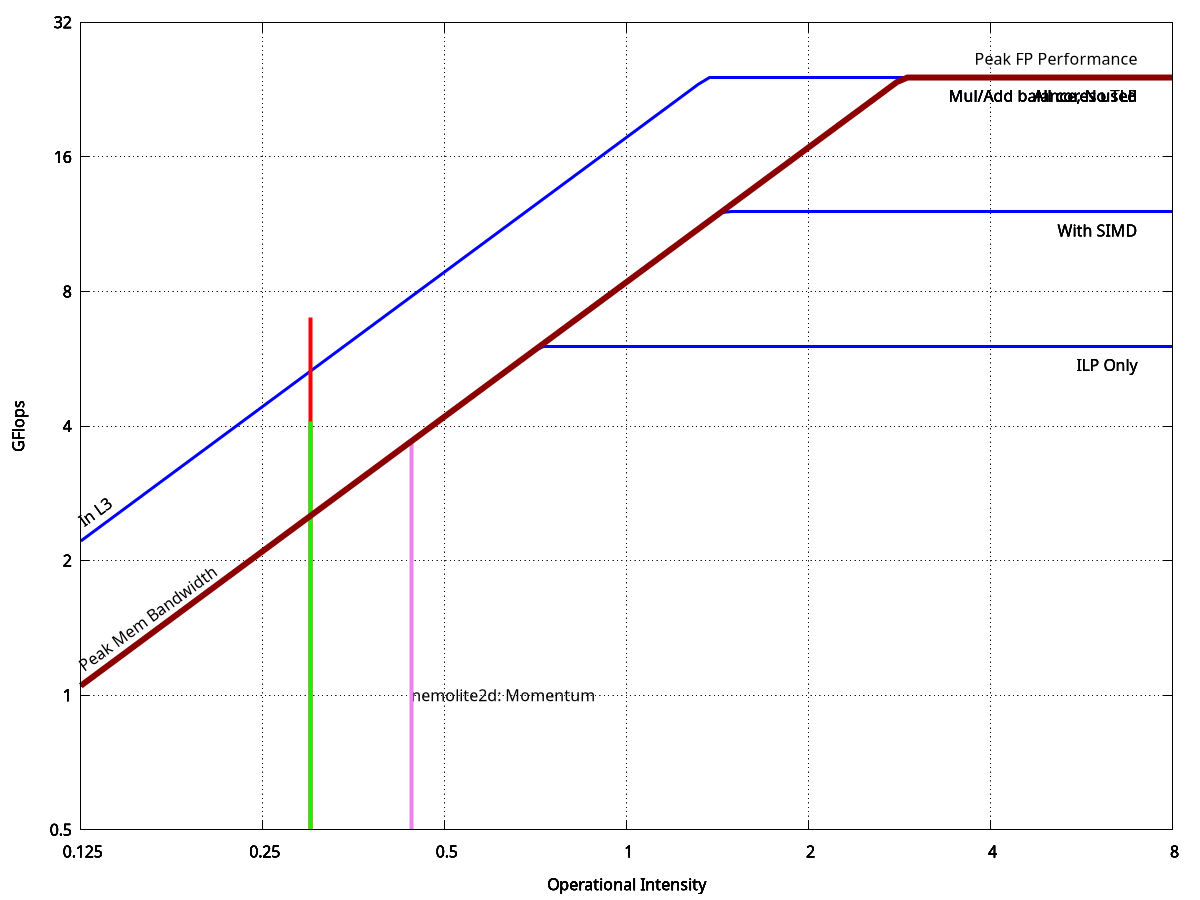 # initial config
set term postscript eps enhanced
set output 'roofline.eps'
set nokey
set grid layerdefault   linetype 0 linewidth 1.000,  linetype 0 linewidth 1.000

set xlabel "Operational Intensity"
set ylabel "GFlops"

# sets log base 2 scale for both axes
set logscale x 2
set logscale y 2

AI_FILE = "shallow_arithmetic_intensity.dat"
# label offsets
L_MEM_X=0.125
L_MEM_ANG=36

# range of each axis
MAX_X=8
MIN_Y=0.5
MAX_Y=32
set xrange [0.125:MAX_X]
set yrange [MIN_Y:MAX_Y]

# Kernel constants
# First loop nest of shallow has AI = 0.3 FLOP/byte
SHALLOW_LOOP1_AI = 0.3
# Each momentum kernel (u,v) of nemolite2d has AI = 0.44 FLOP/byte
NEMOLITE_MOM_AI = 0.44

# CPU CONSTANTS
# For single core of Xeon E5-2697 v2 (Archer), as measured with 
# the Intel MKL version of linpack
PEAK_GFLOPS=24.1
NUM_CORES=1

#ceilings
C_ALL_CORES		= 1
C_MUL_ADD_BAL	= NUM_CORES
C_SIMD			= 2 * C_MUL_ADD_BAL
C_ILP_ONLY		= 2 * C_SIMD

# MEM CONSTANTS
# For single core of Xeon E5-2697 v2 (Archer) as measured with 
# the 'copy' result of STREAM
# with arrays of 15M elements. Therefore, this is bandwidth to 
# main memory, not cache. Units are GB/s.
PEAK_MEM_BW=8.4
# Using arrays of 0.5M elements I think we get bandwidth to
# L3 cache:
PEAK_L3_BW=17.7

NUM_CHANNELS=2
# first ceiling, without multiple memory channels
C_NO_MULTI_CHANNEL	= NUM_CHANNELS

# FUNCTIONS
mem_roof(x,peak)= x * peak
cpu_roof	= PEAK_GFLOPS
min(x, y)	= (x < y) ? x : y

cpu_ceiling(x, y)	= min(mem_roof(x,PEAK_MEM_BW), y)
mem_ceiling(x)		= min(x, PEAK_GFLOPS)
roofline(x, y)		= cpu_ceiling(x, y)

# LINE STYLES
LINE_ROOF=1
LINE_CEIL=2
LINE_LOOP1_512=3
LINE_LOOP1_1024=4
LINE_MOM_512=5

set style line LINE_ROOF	lt 1 lw 6 lc rgb "#8B0000"
set style line LINE_CEIL	lt 1 lw 3 lc rgb "blue"
set style line LINE_LOOP1_512       lt 1 lw 4 lc rgb "red"
set style line LINE_LOOP1_1024       lt 1 lw 4 lc rgb "green"
set style line LINE_MOM_512       lt 1 lw 4 lc rgb "violet"

# PLOTS
set multiplot


# CPU CEILINGS
# All cores (same as roofline)
set label 3 "All cores used" at (MAX_X-1),(cpu_roof/1.1) right
plot cpu_ceiling(x, cpu_roof / C_ALL_CORES) ls LINE_CEIL

# MUL/ADD balance / only 1 core
set label 4 "Mul/Add balance, No TLP" at (MAX_X-1),((cpu_roof / C_MUL_ADD_BAL)/1.1) right
plot cpu_ceiling(x, cpu_roof / C_MUL_ADD_BAL) ls LINE_CEIL

# SIMD
set label 5 "With SIMD" at (MAX_X-1),((cpu_roof / C_SIMD)/1.1) right
plot cpu_ceiling(x, cpu_roof / C_SIMD) ls LINE_CEIL

# No paralellism
set label 6 "ILP Only" at (MAX_X-1),((cpu_roof / C_ILP_ONLY)/1.1) right
plot cpu_ceiling(x, cpu_roof / C_ILP_ONLY) ls LINE_CEIL

# MEM CEILINGS
# No dual channel
#set label 7 "No Dual Channel" at (L_MEM_X),(mem_roof(L_MEM_X,PEAK_MEM_BW)/C_NO_MULTI_CHANNEL*1.1) rotate by L_MEM_ANG
#plot mem_ceiling(mem_roof(x,PEAK_MEM_BW) / C_NO_MULTI_CHANNEL) ls LINE_CEIL

set label 8 "In L3" at (L_MEM_X),(mem_roof(L_MEM_X,PEAK_L3_BW)*1.1) rotate by L_MEM_ANG
plot mem_ceiling(mem_roof(x,PEAK_L3_BW)) ls LINE_CEIL


#set arrow from SHALLOW_LOOP1_AI,MIN_Y to SHALLOW_LOOP1_AI,mem_roof(0.3,PEAK_MEM_BW) nohead ls LINE_LOOP1
set arrow from SHALLOW_LOOP1_AI,MIN_Y to SHALLOW_LOOP1_AI,7.0 nohead ls LINE_LOOP1_512
set arrow from SHALLOW_LOOP1_AI,MIN_Y to SHALLOW_LOOP1_AI,4.1 nohead ls LINE_LOOP1_1024

# Momentum kernel of nemolite2d has AI = 0.44 FLOP/byte
set label 11 "nemolite2d: Momentum" at (NEMOLITE_MOM_AI),1.0
set arrow from NEMOLITE_MOM_AI,MIN_Y to NEMOLITE_MOM_AI,mem_roof(NEMOLITE_MOM_AI,PEAK_MEM_BW) nohead ls LINE_MOM_512

# ROOFLINE
set label 1 "Peak FP Performance" at (MAX_X-1),(PEAK_GFLOPS*1.1) right
set label 2 "Peak Mem Bandwidth" at L_MEM_X,mem_roof(L_MEM_X,PEAK_MEM_BW)*1.1 rotate by L_MEM_ANG
plot roofline(x, cpu_roof) ls LINE_ROOF

unset multiplot
